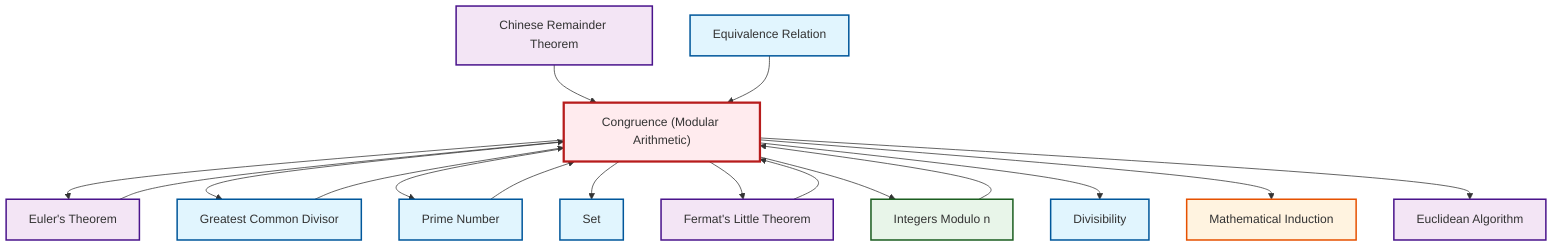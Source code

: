 graph TD
    classDef definition fill:#e1f5fe,stroke:#01579b,stroke-width:2px
    classDef theorem fill:#f3e5f5,stroke:#4a148c,stroke-width:2px
    classDef axiom fill:#fff3e0,stroke:#e65100,stroke-width:2px
    classDef example fill:#e8f5e9,stroke:#1b5e20,stroke-width:2px
    classDef current fill:#ffebee,stroke:#b71c1c,stroke-width:3px
    thm-chinese-remainder["Chinese Remainder Theorem"]:::theorem
    def-equivalence-relation["Equivalence Relation"]:::definition
    thm-euler["Euler's Theorem"]:::theorem
    ax-induction["Mathematical Induction"]:::axiom
    thm-fermat-little["Fermat's Little Theorem"]:::theorem
    thm-euclidean-algorithm["Euclidean Algorithm"]:::theorem
    def-gcd["Greatest Common Divisor"]:::definition
    ex-quotient-integers-mod-n["Integers Modulo n"]:::example
    def-divisibility["Divisibility"]:::definition
    def-set["Set"]:::definition
    def-prime["Prime Number"]:::definition
    def-congruence["Congruence (Modular Arithmetic)"]:::definition
    def-congruence --> thm-euler
    thm-chinese-remainder --> def-congruence
    def-congruence --> def-gcd
    def-congruence --> def-prime
    def-congruence --> def-set
    def-equivalence-relation --> def-congruence
    def-congruence --> thm-fermat-little
    def-gcd --> def-congruence
    def-congruence --> ex-quotient-integers-mod-n
    def-prime --> def-congruence
    ex-quotient-integers-mod-n --> def-congruence
    def-congruence --> def-divisibility
    def-congruence --> ax-induction
    thm-euler --> def-congruence
    thm-fermat-little --> def-congruence
    def-congruence --> thm-euclidean-algorithm
    class def-congruence current